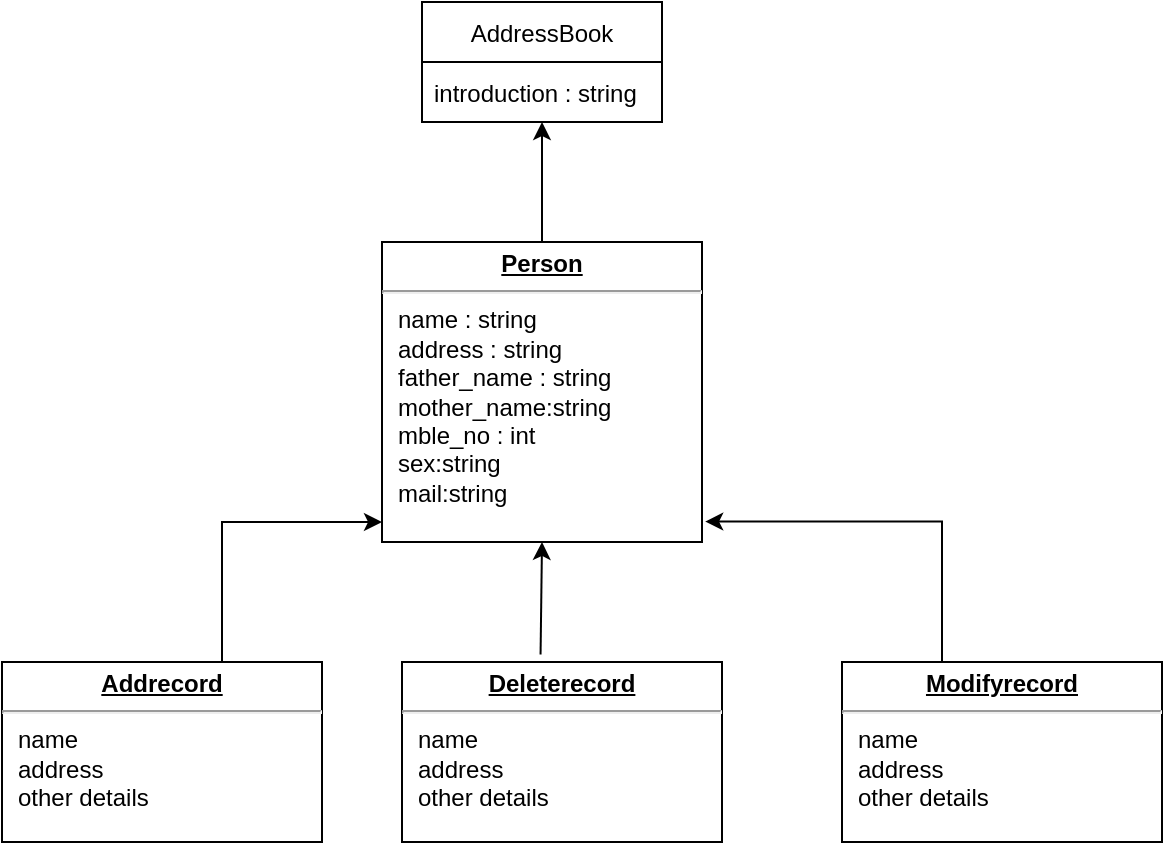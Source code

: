 <mxfile version="15.8.3" type="device"><diagram id="C5RBs43oDa-KdzZeNtuy" name="Page-1"><mxGraphModel dx="1038" dy="547" grid="1" gridSize="10" guides="1" tooltips="1" connect="1" arrows="1" fold="1" page="1" pageScale="1" pageWidth="827" pageHeight="1169" math="0" shadow="0"><root><mxCell id="WIyWlLk6GJQsqaUBKTNV-0"/><mxCell id="WIyWlLk6GJQsqaUBKTNV-1" parent="WIyWlLk6GJQsqaUBKTNV-0"/><mxCell id="Ygxn8oHNJc1ePezFMP_G-0" value="AddressBook" style="swimlane;fontStyle=0;childLayout=stackLayout;horizontal=1;startSize=30;horizontalStack=0;resizeParent=1;resizeParentMax=0;resizeLast=0;collapsible=1;marginBottom=0;" vertex="1" parent="WIyWlLk6GJQsqaUBKTNV-1"><mxGeometry x="250" y="80" width="120" height="60" as="geometry"/></mxCell><mxCell id="Ygxn8oHNJc1ePezFMP_G-1" value="introduction : string" style="text;strokeColor=none;fillColor=none;align=left;verticalAlign=middle;spacingLeft=4;spacingRight=4;overflow=hidden;points=[[0,0.5],[1,0.5]];portConstraint=eastwest;rotatable=0;" vertex="1" parent="Ygxn8oHNJc1ePezFMP_G-0"><mxGeometry y="30" width="120" height="30" as="geometry"/></mxCell><mxCell id="Ygxn8oHNJc1ePezFMP_G-20" value="" style="edgeStyle=orthogonalEdgeStyle;rounded=0;orthogonalLoop=1;jettySize=auto;html=1;" edge="1" parent="WIyWlLk6GJQsqaUBKTNV-1" source="Ygxn8oHNJc1ePezFMP_G-16" target="Ygxn8oHNJc1ePezFMP_G-1"><mxGeometry relative="1" as="geometry"><Array as="points"><mxPoint x="310" y="160"/><mxPoint x="310" y="160"/></Array></mxGeometry></mxCell><mxCell id="Ygxn8oHNJc1ePezFMP_G-16" value="&lt;p style=&quot;margin: 0px ; margin-top: 4px ; text-align: center ; text-decoration: underline&quot;&gt;&lt;b&gt;Person&lt;/b&gt;&lt;/p&gt;&lt;hr&gt;&lt;p style=&quot;margin: 0px ; margin-left: 8px&quot;&gt;name : string&lt;/p&gt;&lt;p style=&quot;margin: 0px ; margin-left: 8px&quot;&gt;address : string&lt;/p&gt;&lt;p style=&quot;margin: 0px ; margin-left: 8px&quot;&gt;father_name : string&lt;/p&gt;&lt;p style=&quot;margin: 0px ; margin-left: 8px&quot;&gt;mother_name:string&lt;/p&gt;&lt;p style=&quot;margin: 0px ; margin-left: 8px&quot;&gt;mble_no : int&lt;/p&gt;&lt;p style=&quot;margin: 0px ; margin-left: 8px&quot;&gt;sex:string&lt;/p&gt;&lt;p style=&quot;margin: 0px ; margin-left: 8px&quot;&gt;mail:string&lt;/p&gt;" style="verticalAlign=top;align=left;overflow=fill;fontSize=12;fontFamily=Helvetica;html=1;" vertex="1" parent="WIyWlLk6GJQsqaUBKTNV-1"><mxGeometry x="230" y="200" width="160" height="150" as="geometry"/></mxCell><mxCell id="Ygxn8oHNJc1ePezFMP_G-22" value="" style="edgeStyle=orthogonalEdgeStyle;rounded=0;orthogonalLoop=1;jettySize=auto;html=1;" edge="1" parent="WIyWlLk6GJQsqaUBKTNV-1" source="Ygxn8oHNJc1ePezFMP_G-17" target="Ygxn8oHNJc1ePezFMP_G-16"><mxGeometry relative="1" as="geometry"><mxPoint x="120" y="315" as="targetPoint"/><Array as="points"><mxPoint x="150" y="340"/></Array></mxGeometry></mxCell><mxCell id="Ygxn8oHNJc1ePezFMP_G-17" value="&lt;p style=&quot;margin: 0px ; margin-top: 4px ; text-align: center ; text-decoration: underline&quot;&gt;&lt;b&gt;Addrecord&lt;/b&gt;&lt;/p&gt;&lt;hr&gt;&lt;p style=&quot;margin: 0px ; margin-left: 8px&quot;&gt;name&lt;/p&gt;&lt;p style=&quot;margin: 0px ; margin-left: 8px&quot;&gt;address&lt;/p&gt;&lt;p style=&quot;margin: 0px ; margin-left: 8px&quot;&gt;other details&lt;/p&gt;" style="verticalAlign=top;align=left;overflow=fill;fontSize=12;fontFamily=Helvetica;html=1;" vertex="1" parent="WIyWlLk6GJQsqaUBKTNV-1"><mxGeometry x="40" y="410" width="160" height="90" as="geometry"/></mxCell><mxCell id="Ygxn8oHNJc1ePezFMP_G-18" value="&lt;p style=&quot;margin: 0px ; margin-top: 4px ; text-align: center ; text-decoration: underline&quot;&gt;&lt;b&gt;Deleterecord&lt;/b&gt;&lt;/p&gt;&lt;hr&gt;&lt;p style=&quot;margin: 0px ; margin-left: 8px&quot;&gt;name&lt;/p&gt;&lt;p style=&quot;margin: 0px ; margin-left: 8px&quot;&gt;address&lt;/p&gt;&lt;p style=&quot;margin: 0px ; margin-left: 8px&quot;&gt;other details&lt;/p&gt;" style="verticalAlign=top;align=left;overflow=fill;fontSize=12;fontFamily=Helvetica;html=1;" vertex="1" parent="WIyWlLk6GJQsqaUBKTNV-1"><mxGeometry x="240" y="410" width="160" height="90" as="geometry"/></mxCell><mxCell id="Ygxn8oHNJc1ePezFMP_G-19" value="&lt;p style=&quot;margin: 0px ; margin-top: 4px ; text-align: center ; text-decoration: underline&quot;&gt;&lt;b&gt;Modifyrecord&lt;/b&gt;&lt;/p&gt;&lt;hr&gt;&lt;p style=&quot;margin: 0px ; margin-left: 8px&quot;&gt;name&lt;/p&gt;&lt;p style=&quot;margin: 0px ; margin-left: 8px&quot;&gt;address&lt;/p&gt;&lt;p style=&quot;margin: 0px ; margin-left: 8px&quot;&gt;other details&lt;/p&gt;" style="verticalAlign=top;align=left;overflow=fill;fontSize=12;fontFamily=Helvetica;html=1;" vertex="1" parent="WIyWlLk6GJQsqaUBKTNV-1"><mxGeometry x="460" y="410" width="160" height="90" as="geometry"/></mxCell><mxCell id="Ygxn8oHNJc1ePezFMP_G-25" value="" style="endArrow=classic;html=1;rounded=0;entryX=0.5;entryY=1;entryDx=0;entryDy=0;exitX=0.433;exitY=-0.042;exitDx=0;exitDy=0;exitPerimeter=0;" edge="1" parent="WIyWlLk6GJQsqaUBKTNV-1" source="Ygxn8oHNJc1ePezFMP_G-18" target="Ygxn8oHNJc1ePezFMP_G-16"><mxGeometry width="50" height="50" relative="1" as="geometry"><mxPoint x="290" y="400" as="sourcePoint"/><mxPoint x="340" y="350" as="targetPoint"/></mxGeometry></mxCell><mxCell id="Ygxn8oHNJc1ePezFMP_G-26" value="" style="edgeStyle=orthogonalEdgeStyle;rounded=0;orthogonalLoop=1;jettySize=auto;html=1;entryX=1.01;entryY=0.932;entryDx=0;entryDy=0;entryPerimeter=0;" edge="1" parent="WIyWlLk6GJQsqaUBKTNV-1" target="Ygxn8oHNJc1ePezFMP_G-16"><mxGeometry relative="1" as="geometry"><mxPoint x="510" y="410" as="sourcePoint"/><mxPoint x="400" y="350" as="targetPoint"/><Array as="points"><mxPoint x="510" y="340"/></Array></mxGeometry></mxCell></root></mxGraphModel></diagram></mxfile>